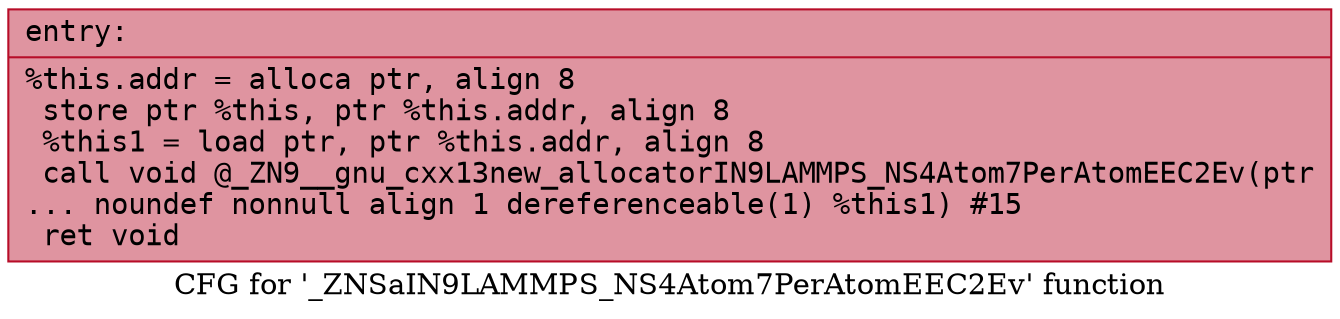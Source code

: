 digraph "CFG for '_ZNSaIN9LAMMPS_NS4Atom7PerAtomEEC2Ev' function" {
	label="CFG for '_ZNSaIN9LAMMPS_NS4Atom7PerAtomEEC2Ev' function";

	Node0x55aea91a4660 [shape=record,color="#b70d28ff", style=filled, fillcolor="#b70d2870" fontname="Courier",label="{entry:\l|  %this.addr = alloca ptr, align 8\l  store ptr %this, ptr %this.addr, align 8\l  %this1 = load ptr, ptr %this.addr, align 8\l  call void @_ZN9__gnu_cxx13new_allocatorIN9LAMMPS_NS4Atom7PerAtomEEC2Ev(ptr\l... noundef nonnull align 1 dereferenceable(1) %this1) #15\l  ret void\l}"];
}
